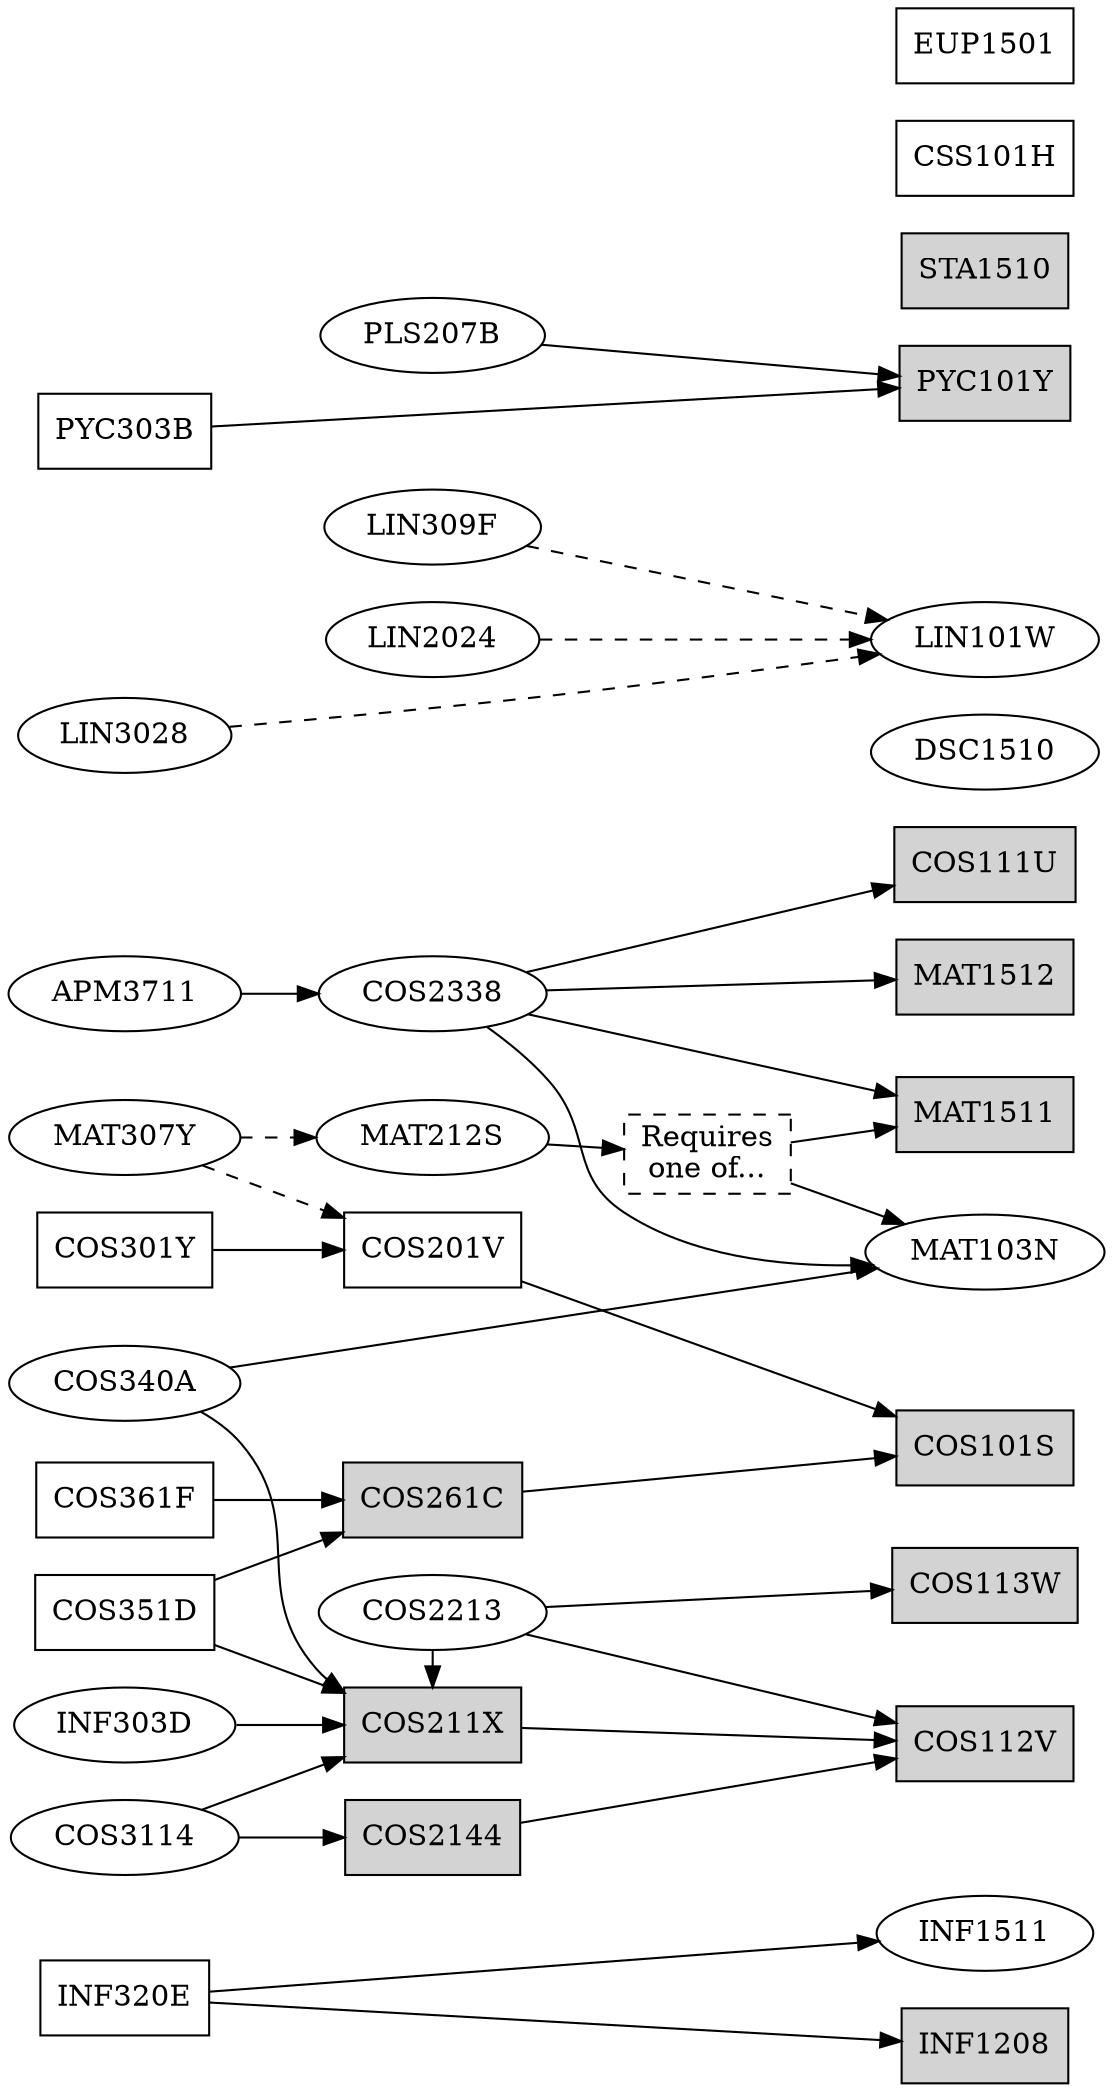 digraph ComputationalIntelligence {
    node [shape=box];
    rankdir=LR;

    // Optional modules are ellipse-shaped
    {node [shape=ellipse];
    INF1511 MAT103N DSC1510 LIN101W
    COS2213 COS2338 MAT212S LIN309F LIN2024 PLS207B
    COS3114 APM3711 MAT307Y INF303D LIN3028 COS340A}

    // Completed modules
    {node [style=filled];
    COS111U COS112V COS113W MAT1511 MAT1512 COS101S
    INF1208 PYC101Y STA1510 MAT103N DSC1510 LIN101W
    COS211X COS261C COS2144 COS3114}

    {rank=same; COS301Y INF320E COS351D COS361F PYC303B}
    {rank=same; COS3114 APM3711 MAT307Y INF303D LIN3028 COS340A}

    {rank=same; COS201V COS211X COS261C COS2144}
    {rank=same; COS2213 COS2338 MAT212S LIN309F LIN2024 PLS207B}

    {rank=same; COS101S COS112V COS113W INF1208 MAT1511 MAT1512
                PYC101Y COS111U CSS101H STA1510 EUP1501}

    {rank=same; INF1511 MAT103N DSC1510 LIN101W}

    COS301Y -> {COS201V}
    INF320E -> {INF1208 INF1511}
    COS351D -> {COS211X COS261C}
    COS361F -> {COS261C}
    PYC303B -> {PYC101Y}

    COS3114 -> {COS211X COS2144}
    APM3711 -> {COS2338}
    MAT307Y -> {MAT212S COS201V} [style=dashed]
    INF303D -> {COS211X}
    LIN3028 -> {LIN101W} [style=dashed]
    COS340A -> {COS211X MAT103N}


    COS201V -> {COS101S}
    COS211X -> {COS112V}
    COS261C -> {COS101S}
    COS2144 -> {COS112V}

    {rank=same; COS2213 COS211X}
    COS2213 -> {COS112V COS113W}
    COS2213 -> {COS211X}
    COS2338 -> {COS111U MAT103N MAT1511 MAT1512}
    MAT103OR151 [label="Requires\none of...", style=dashed];
    MAT212S -> {MAT103OR151}
    MAT103OR151 -> {MAT103N MAT1511}
    LIN309F -> {LIN101W} [style=dashed]
    LIN2024 -> {LIN101W} [style=dashed]
    PLS207B -> {PYC101Y}
}
